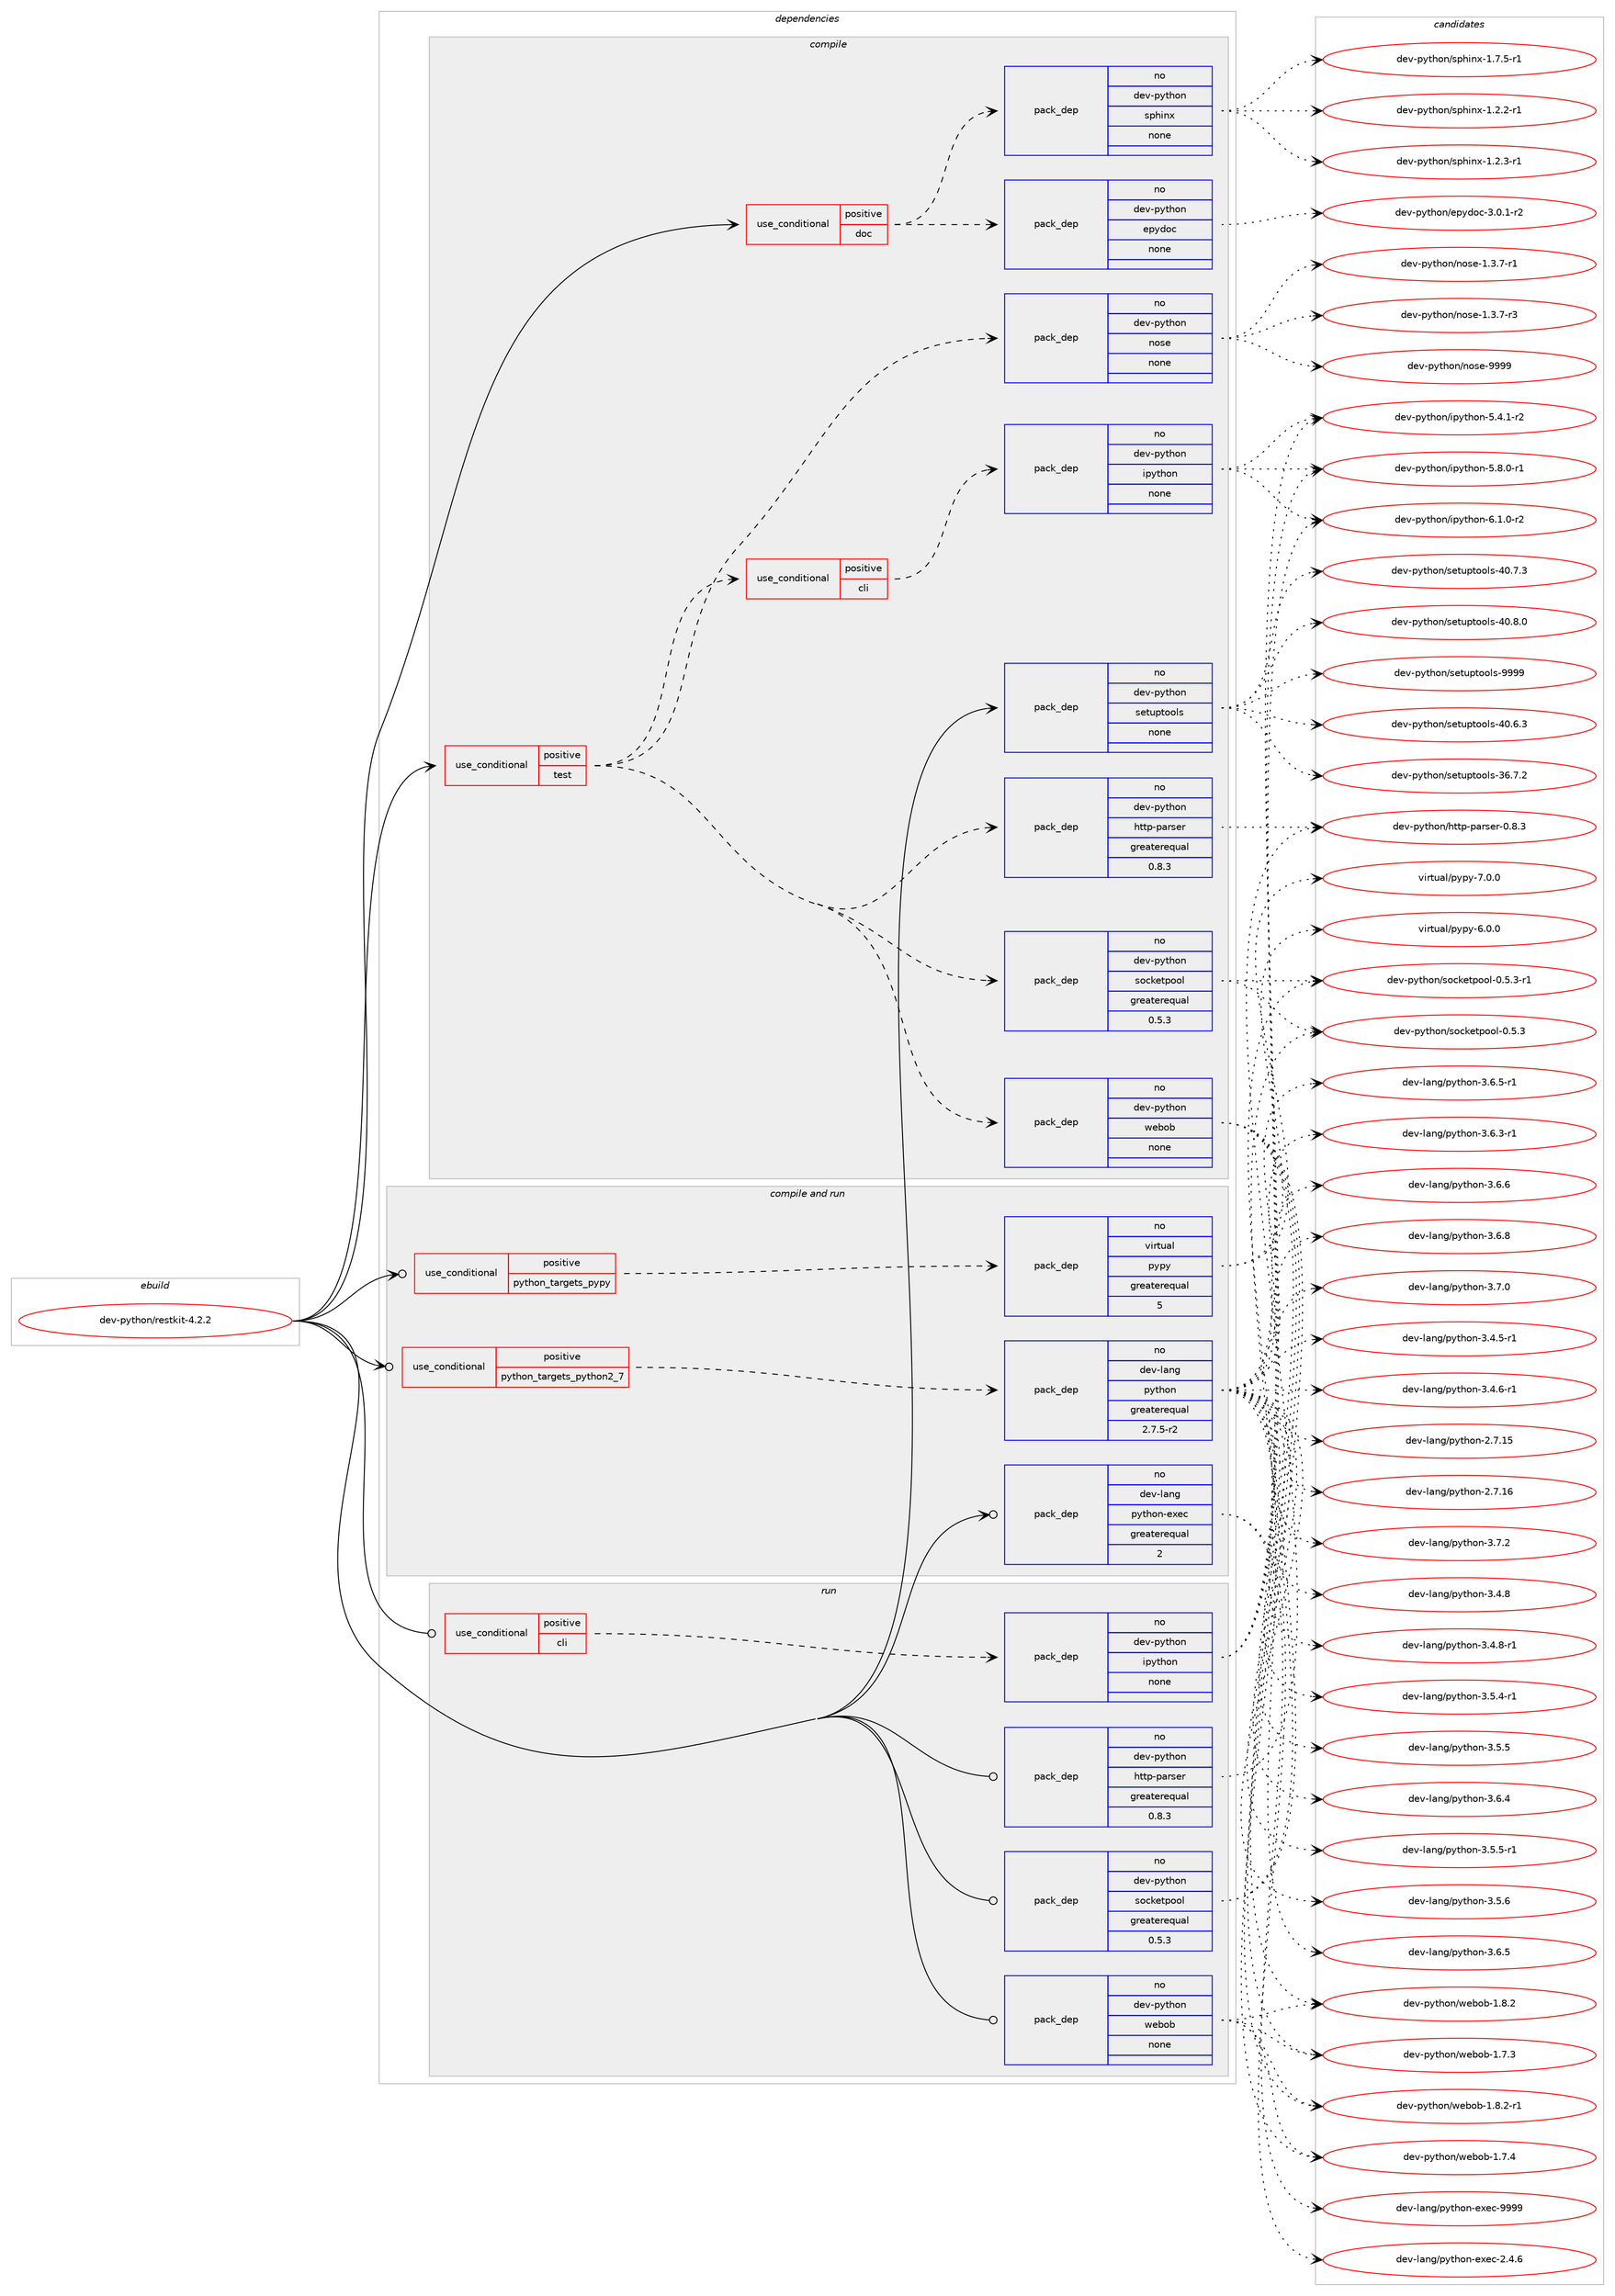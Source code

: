 digraph prolog {

# *************
# Graph options
# *************

newrank=true;
concentrate=true;
compound=true;
graph [rankdir=LR,fontname=Helvetica,fontsize=10,ranksep=1.5];#, ranksep=2.5, nodesep=0.2];
edge  [arrowhead=vee];
node  [fontname=Helvetica,fontsize=10];

# **********
# The ebuild
# **********

subgraph cluster_leftcol {
color=gray;
rank=same;
label=<<i>ebuild</i>>;
id [label="dev-python/restkit-4.2.2", color=red, width=4, href="../dev-python/restkit-4.2.2.svg"];
}

# ****************
# The dependencies
# ****************

subgraph cluster_midcol {
color=gray;
label=<<i>dependencies</i>>;
subgraph cluster_compile {
fillcolor="#eeeeee";
style=filled;
label=<<i>compile</i>>;
subgraph cond383874 {
dependency1439189 [label=<<TABLE BORDER="0" CELLBORDER="1" CELLSPACING="0" CELLPADDING="4"><TR><TD ROWSPAN="3" CELLPADDING="10">use_conditional</TD></TR><TR><TD>positive</TD></TR><TR><TD>doc</TD></TR></TABLE>>, shape=none, color=red];
subgraph pack1031953 {
dependency1439190 [label=<<TABLE BORDER="0" CELLBORDER="1" CELLSPACING="0" CELLPADDING="4" WIDTH="220"><TR><TD ROWSPAN="6" CELLPADDING="30">pack_dep</TD></TR><TR><TD WIDTH="110">no</TD></TR><TR><TD>dev-python</TD></TR><TR><TD>sphinx</TD></TR><TR><TD>none</TD></TR><TR><TD></TD></TR></TABLE>>, shape=none, color=blue];
}
dependency1439189:e -> dependency1439190:w [weight=20,style="dashed",arrowhead="vee"];
subgraph pack1031954 {
dependency1439191 [label=<<TABLE BORDER="0" CELLBORDER="1" CELLSPACING="0" CELLPADDING="4" WIDTH="220"><TR><TD ROWSPAN="6" CELLPADDING="30">pack_dep</TD></TR><TR><TD WIDTH="110">no</TD></TR><TR><TD>dev-python</TD></TR><TR><TD>epydoc</TD></TR><TR><TD>none</TD></TR><TR><TD></TD></TR></TABLE>>, shape=none, color=blue];
}
dependency1439189:e -> dependency1439191:w [weight=20,style="dashed",arrowhead="vee"];
}
id:e -> dependency1439189:w [weight=20,style="solid",arrowhead="vee"];
subgraph cond383875 {
dependency1439192 [label=<<TABLE BORDER="0" CELLBORDER="1" CELLSPACING="0" CELLPADDING="4"><TR><TD ROWSPAN="3" CELLPADDING="10">use_conditional</TD></TR><TR><TD>positive</TD></TR><TR><TD>test</TD></TR></TABLE>>, shape=none, color=red];
subgraph cond383876 {
dependency1439193 [label=<<TABLE BORDER="0" CELLBORDER="1" CELLSPACING="0" CELLPADDING="4"><TR><TD ROWSPAN="3" CELLPADDING="10">use_conditional</TD></TR><TR><TD>positive</TD></TR><TR><TD>cli</TD></TR></TABLE>>, shape=none, color=red];
subgraph pack1031955 {
dependency1439194 [label=<<TABLE BORDER="0" CELLBORDER="1" CELLSPACING="0" CELLPADDING="4" WIDTH="220"><TR><TD ROWSPAN="6" CELLPADDING="30">pack_dep</TD></TR><TR><TD WIDTH="110">no</TD></TR><TR><TD>dev-python</TD></TR><TR><TD>ipython</TD></TR><TR><TD>none</TD></TR><TR><TD></TD></TR></TABLE>>, shape=none, color=blue];
}
dependency1439193:e -> dependency1439194:w [weight=20,style="dashed",arrowhead="vee"];
}
dependency1439192:e -> dependency1439193:w [weight=20,style="dashed",arrowhead="vee"];
subgraph pack1031956 {
dependency1439195 [label=<<TABLE BORDER="0" CELLBORDER="1" CELLSPACING="0" CELLPADDING="4" WIDTH="220"><TR><TD ROWSPAN="6" CELLPADDING="30">pack_dep</TD></TR><TR><TD WIDTH="110">no</TD></TR><TR><TD>dev-python</TD></TR><TR><TD>webob</TD></TR><TR><TD>none</TD></TR><TR><TD></TD></TR></TABLE>>, shape=none, color=blue];
}
dependency1439192:e -> dependency1439195:w [weight=20,style="dashed",arrowhead="vee"];
subgraph pack1031957 {
dependency1439196 [label=<<TABLE BORDER="0" CELLBORDER="1" CELLSPACING="0" CELLPADDING="4" WIDTH="220"><TR><TD ROWSPAN="6" CELLPADDING="30">pack_dep</TD></TR><TR><TD WIDTH="110">no</TD></TR><TR><TD>dev-python</TD></TR><TR><TD>socketpool</TD></TR><TR><TD>greaterequal</TD></TR><TR><TD>0.5.3</TD></TR></TABLE>>, shape=none, color=blue];
}
dependency1439192:e -> dependency1439196:w [weight=20,style="dashed",arrowhead="vee"];
subgraph pack1031958 {
dependency1439197 [label=<<TABLE BORDER="0" CELLBORDER="1" CELLSPACING="0" CELLPADDING="4" WIDTH="220"><TR><TD ROWSPAN="6" CELLPADDING="30">pack_dep</TD></TR><TR><TD WIDTH="110">no</TD></TR><TR><TD>dev-python</TD></TR><TR><TD>http-parser</TD></TR><TR><TD>greaterequal</TD></TR><TR><TD>0.8.3</TD></TR></TABLE>>, shape=none, color=blue];
}
dependency1439192:e -> dependency1439197:w [weight=20,style="dashed",arrowhead="vee"];
subgraph pack1031959 {
dependency1439198 [label=<<TABLE BORDER="0" CELLBORDER="1" CELLSPACING="0" CELLPADDING="4" WIDTH="220"><TR><TD ROWSPAN="6" CELLPADDING="30">pack_dep</TD></TR><TR><TD WIDTH="110">no</TD></TR><TR><TD>dev-python</TD></TR><TR><TD>nose</TD></TR><TR><TD>none</TD></TR><TR><TD></TD></TR></TABLE>>, shape=none, color=blue];
}
dependency1439192:e -> dependency1439198:w [weight=20,style="dashed",arrowhead="vee"];
}
id:e -> dependency1439192:w [weight=20,style="solid",arrowhead="vee"];
subgraph pack1031960 {
dependency1439199 [label=<<TABLE BORDER="0" CELLBORDER="1" CELLSPACING="0" CELLPADDING="4" WIDTH="220"><TR><TD ROWSPAN="6" CELLPADDING="30">pack_dep</TD></TR><TR><TD WIDTH="110">no</TD></TR><TR><TD>dev-python</TD></TR><TR><TD>setuptools</TD></TR><TR><TD>none</TD></TR><TR><TD></TD></TR></TABLE>>, shape=none, color=blue];
}
id:e -> dependency1439199:w [weight=20,style="solid",arrowhead="vee"];
}
subgraph cluster_compileandrun {
fillcolor="#eeeeee";
style=filled;
label=<<i>compile and run</i>>;
subgraph cond383877 {
dependency1439200 [label=<<TABLE BORDER="0" CELLBORDER="1" CELLSPACING="0" CELLPADDING="4"><TR><TD ROWSPAN="3" CELLPADDING="10">use_conditional</TD></TR><TR><TD>positive</TD></TR><TR><TD>python_targets_pypy</TD></TR></TABLE>>, shape=none, color=red];
subgraph pack1031961 {
dependency1439201 [label=<<TABLE BORDER="0" CELLBORDER="1" CELLSPACING="0" CELLPADDING="4" WIDTH="220"><TR><TD ROWSPAN="6" CELLPADDING="30">pack_dep</TD></TR><TR><TD WIDTH="110">no</TD></TR><TR><TD>virtual</TD></TR><TR><TD>pypy</TD></TR><TR><TD>greaterequal</TD></TR><TR><TD>5</TD></TR></TABLE>>, shape=none, color=blue];
}
dependency1439200:e -> dependency1439201:w [weight=20,style="dashed",arrowhead="vee"];
}
id:e -> dependency1439200:w [weight=20,style="solid",arrowhead="odotvee"];
subgraph cond383878 {
dependency1439202 [label=<<TABLE BORDER="0" CELLBORDER="1" CELLSPACING="0" CELLPADDING="4"><TR><TD ROWSPAN="3" CELLPADDING="10">use_conditional</TD></TR><TR><TD>positive</TD></TR><TR><TD>python_targets_python2_7</TD></TR></TABLE>>, shape=none, color=red];
subgraph pack1031962 {
dependency1439203 [label=<<TABLE BORDER="0" CELLBORDER="1" CELLSPACING="0" CELLPADDING="4" WIDTH="220"><TR><TD ROWSPAN="6" CELLPADDING="30">pack_dep</TD></TR><TR><TD WIDTH="110">no</TD></TR><TR><TD>dev-lang</TD></TR><TR><TD>python</TD></TR><TR><TD>greaterequal</TD></TR><TR><TD>2.7.5-r2</TD></TR></TABLE>>, shape=none, color=blue];
}
dependency1439202:e -> dependency1439203:w [weight=20,style="dashed",arrowhead="vee"];
}
id:e -> dependency1439202:w [weight=20,style="solid",arrowhead="odotvee"];
subgraph pack1031963 {
dependency1439204 [label=<<TABLE BORDER="0" CELLBORDER="1" CELLSPACING="0" CELLPADDING="4" WIDTH="220"><TR><TD ROWSPAN="6" CELLPADDING="30">pack_dep</TD></TR><TR><TD WIDTH="110">no</TD></TR><TR><TD>dev-lang</TD></TR><TR><TD>python-exec</TD></TR><TR><TD>greaterequal</TD></TR><TR><TD>2</TD></TR></TABLE>>, shape=none, color=blue];
}
id:e -> dependency1439204:w [weight=20,style="solid",arrowhead="odotvee"];
}
subgraph cluster_run {
fillcolor="#eeeeee";
style=filled;
label=<<i>run</i>>;
subgraph cond383879 {
dependency1439205 [label=<<TABLE BORDER="0" CELLBORDER="1" CELLSPACING="0" CELLPADDING="4"><TR><TD ROWSPAN="3" CELLPADDING="10">use_conditional</TD></TR><TR><TD>positive</TD></TR><TR><TD>cli</TD></TR></TABLE>>, shape=none, color=red];
subgraph pack1031964 {
dependency1439206 [label=<<TABLE BORDER="0" CELLBORDER="1" CELLSPACING="0" CELLPADDING="4" WIDTH="220"><TR><TD ROWSPAN="6" CELLPADDING="30">pack_dep</TD></TR><TR><TD WIDTH="110">no</TD></TR><TR><TD>dev-python</TD></TR><TR><TD>ipython</TD></TR><TR><TD>none</TD></TR><TR><TD></TD></TR></TABLE>>, shape=none, color=blue];
}
dependency1439205:e -> dependency1439206:w [weight=20,style="dashed",arrowhead="vee"];
}
id:e -> dependency1439205:w [weight=20,style="solid",arrowhead="odot"];
subgraph pack1031965 {
dependency1439207 [label=<<TABLE BORDER="0" CELLBORDER="1" CELLSPACING="0" CELLPADDING="4" WIDTH="220"><TR><TD ROWSPAN="6" CELLPADDING="30">pack_dep</TD></TR><TR><TD WIDTH="110">no</TD></TR><TR><TD>dev-python</TD></TR><TR><TD>http-parser</TD></TR><TR><TD>greaterequal</TD></TR><TR><TD>0.8.3</TD></TR></TABLE>>, shape=none, color=blue];
}
id:e -> dependency1439207:w [weight=20,style="solid",arrowhead="odot"];
subgraph pack1031966 {
dependency1439208 [label=<<TABLE BORDER="0" CELLBORDER="1" CELLSPACING="0" CELLPADDING="4" WIDTH="220"><TR><TD ROWSPAN="6" CELLPADDING="30">pack_dep</TD></TR><TR><TD WIDTH="110">no</TD></TR><TR><TD>dev-python</TD></TR><TR><TD>socketpool</TD></TR><TR><TD>greaterequal</TD></TR><TR><TD>0.5.3</TD></TR></TABLE>>, shape=none, color=blue];
}
id:e -> dependency1439208:w [weight=20,style="solid",arrowhead="odot"];
subgraph pack1031967 {
dependency1439209 [label=<<TABLE BORDER="0" CELLBORDER="1" CELLSPACING="0" CELLPADDING="4" WIDTH="220"><TR><TD ROWSPAN="6" CELLPADDING="30">pack_dep</TD></TR><TR><TD WIDTH="110">no</TD></TR><TR><TD>dev-python</TD></TR><TR><TD>webob</TD></TR><TR><TD>none</TD></TR><TR><TD></TD></TR></TABLE>>, shape=none, color=blue];
}
id:e -> dependency1439209:w [weight=20,style="solid",arrowhead="odot"];
}
}

# **************
# The candidates
# **************

subgraph cluster_choices {
rank=same;
color=gray;
label=<<i>candidates</i>>;

subgraph choice1031953 {
color=black;
nodesep=1;
choice10010111845112121116104111110471151121041051101204549465046504511449 [label="dev-python/sphinx-1.2.2-r1", color=red, width=4,href="../dev-python/sphinx-1.2.2-r1.svg"];
choice10010111845112121116104111110471151121041051101204549465046514511449 [label="dev-python/sphinx-1.2.3-r1", color=red, width=4,href="../dev-python/sphinx-1.2.3-r1.svg"];
choice10010111845112121116104111110471151121041051101204549465546534511449 [label="dev-python/sphinx-1.7.5-r1", color=red, width=4,href="../dev-python/sphinx-1.7.5-r1.svg"];
dependency1439190:e -> choice10010111845112121116104111110471151121041051101204549465046504511449:w [style=dotted,weight="100"];
dependency1439190:e -> choice10010111845112121116104111110471151121041051101204549465046514511449:w [style=dotted,weight="100"];
dependency1439190:e -> choice10010111845112121116104111110471151121041051101204549465546534511449:w [style=dotted,weight="100"];
}
subgraph choice1031954 {
color=black;
nodesep=1;
choice1001011184511212111610411111047101112121100111994551464846494511450 [label="dev-python/epydoc-3.0.1-r2", color=red, width=4,href="../dev-python/epydoc-3.0.1-r2.svg"];
dependency1439191:e -> choice1001011184511212111610411111047101112121100111994551464846494511450:w [style=dotted,weight="100"];
}
subgraph choice1031955 {
color=black;
nodesep=1;
choice10010111845112121116104111110471051121211161041111104553465246494511450 [label="dev-python/ipython-5.4.1-r2", color=red, width=4,href="../dev-python/ipython-5.4.1-r2.svg"];
choice10010111845112121116104111110471051121211161041111104553465646484511449 [label="dev-python/ipython-5.8.0-r1", color=red, width=4,href="../dev-python/ipython-5.8.0-r1.svg"];
choice10010111845112121116104111110471051121211161041111104554464946484511450 [label="dev-python/ipython-6.1.0-r2", color=red, width=4,href="../dev-python/ipython-6.1.0-r2.svg"];
dependency1439194:e -> choice10010111845112121116104111110471051121211161041111104553465246494511450:w [style=dotted,weight="100"];
dependency1439194:e -> choice10010111845112121116104111110471051121211161041111104553465646484511449:w [style=dotted,weight="100"];
dependency1439194:e -> choice10010111845112121116104111110471051121211161041111104554464946484511450:w [style=dotted,weight="100"];
}
subgraph choice1031956 {
color=black;
nodesep=1;
choice10010111845112121116104111110471191019811198454946554651 [label="dev-python/webob-1.7.3", color=red, width=4,href="../dev-python/webob-1.7.3.svg"];
choice10010111845112121116104111110471191019811198454946554652 [label="dev-python/webob-1.7.4", color=red, width=4,href="../dev-python/webob-1.7.4.svg"];
choice10010111845112121116104111110471191019811198454946564650 [label="dev-python/webob-1.8.2", color=red, width=4,href="../dev-python/webob-1.8.2.svg"];
choice100101118451121211161041111104711910198111984549465646504511449 [label="dev-python/webob-1.8.2-r1", color=red, width=4,href="../dev-python/webob-1.8.2-r1.svg"];
dependency1439195:e -> choice10010111845112121116104111110471191019811198454946554651:w [style=dotted,weight="100"];
dependency1439195:e -> choice10010111845112121116104111110471191019811198454946554652:w [style=dotted,weight="100"];
dependency1439195:e -> choice10010111845112121116104111110471191019811198454946564650:w [style=dotted,weight="100"];
dependency1439195:e -> choice100101118451121211161041111104711910198111984549465646504511449:w [style=dotted,weight="100"];
}
subgraph choice1031957 {
color=black;
nodesep=1;
choice100101118451121211161041111104711511199107101116112111111108454846534651 [label="dev-python/socketpool-0.5.3", color=red, width=4,href="../dev-python/socketpool-0.5.3.svg"];
choice1001011184511212111610411111047115111991071011161121111111084548465346514511449 [label="dev-python/socketpool-0.5.3-r1", color=red, width=4,href="../dev-python/socketpool-0.5.3-r1.svg"];
dependency1439196:e -> choice100101118451121211161041111104711511199107101116112111111108454846534651:w [style=dotted,weight="100"];
dependency1439196:e -> choice1001011184511212111610411111047115111991071011161121111111084548465346514511449:w [style=dotted,weight="100"];
}
subgraph choice1031958 {
color=black;
nodesep=1;
choice10010111845112121116104111110471041161161124511297114115101114454846564651 [label="dev-python/http-parser-0.8.3", color=red, width=4,href="../dev-python/http-parser-0.8.3.svg"];
dependency1439197:e -> choice10010111845112121116104111110471041161161124511297114115101114454846564651:w [style=dotted,weight="100"];
}
subgraph choice1031959 {
color=black;
nodesep=1;
choice10010111845112121116104111110471101111151014549465146554511449 [label="dev-python/nose-1.3.7-r1", color=red, width=4,href="../dev-python/nose-1.3.7-r1.svg"];
choice10010111845112121116104111110471101111151014549465146554511451 [label="dev-python/nose-1.3.7-r3", color=red, width=4,href="../dev-python/nose-1.3.7-r3.svg"];
choice10010111845112121116104111110471101111151014557575757 [label="dev-python/nose-9999", color=red, width=4,href="../dev-python/nose-9999.svg"];
dependency1439198:e -> choice10010111845112121116104111110471101111151014549465146554511449:w [style=dotted,weight="100"];
dependency1439198:e -> choice10010111845112121116104111110471101111151014549465146554511451:w [style=dotted,weight="100"];
dependency1439198:e -> choice10010111845112121116104111110471101111151014557575757:w [style=dotted,weight="100"];
}
subgraph choice1031960 {
color=black;
nodesep=1;
choice100101118451121211161041111104711510111611711211611111110811545515446554650 [label="dev-python/setuptools-36.7.2", color=red, width=4,href="../dev-python/setuptools-36.7.2.svg"];
choice100101118451121211161041111104711510111611711211611111110811545524846544651 [label="dev-python/setuptools-40.6.3", color=red, width=4,href="../dev-python/setuptools-40.6.3.svg"];
choice100101118451121211161041111104711510111611711211611111110811545524846554651 [label="dev-python/setuptools-40.7.3", color=red, width=4,href="../dev-python/setuptools-40.7.3.svg"];
choice100101118451121211161041111104711510111611711211611111110811545524846564648 [label="dev-python/setuptools-40.8.0", color=red, width=4,href="../dev-python/setuptools-40.8.0.svg"];
choice10010111845112121116104111110471151011161171121161111111081154557575757 [label="dev-python/setuptools-9999", color=red, width=4,href="../dev-python/setuptools-9999.svg"];
dependency1439199:e -> choice100101118451121211161041111104711510111611711211611111110811545515446554650:w [style=dotted,weight="100"];
dependency1439199:e -> choice100101118451121211161041111104711510111611711211611111110811545524846544651:w [style=dotted,weight="100"];
dependency1439199:e -> choice100101118451121211161041111104711510111611711211611111110811545524846554651:w [style=dotted,weight="100"];
dependency1439199:e -> choice100101118451121211161041111104711510111611711211611111110811545524846564648:w [style=dotted,weight="100"];
dependency1439199:e -> choice10010111845112121116104111110471151011161171121161111111081154557575757:w [style=dotted,weight="100"];
}
subgraph choice1031961 {
color=black;
nodesep=1;
choice1181051141161179710847112121112121455446484648 [label="virtual/pypy-6.0.0", color=red, width=4,href="../virtual/pypy-6.0.0.svg"];
choice1181051141161179710847112121112121455546484648 [label="virtual/pypy-7.0.0", color=red, width=4,href="../virtual/pypy-7.0.0.svg"];
dependency1439201:e -> choice1181051141161179710847112121112121455446484648:w [style=dotted,weight="100"];
dependency1439201:e -> choice1181051141161179710847112121112121455546484648:w [style=dotted,weight="100"];
}
subgraph choice1031962 {
color=black;
nodesep=1;
choice10010111845108971101034711212111610411111045504655464953 [label="dev-lang/python-2.7.15", color=red, width=4,href="../dev-lang/python-2.7.15.svg"];
choice10010111845108971101034711212111610411111045504655464954 [label="dev-lang/python-2.7.16", color=red, width=4,href="../dev-lang/python-2.7.16.svg"];
choice1001011184510897110103471121211161041111104551465246534511449 [label="dev-lang/python-3.4.5-r1", color=red, width=4,href="../dev-lang/python-3.4.5-r1.svg"];
choice1001011184510897110103471121211161041111104551465246544511449 [label="dev-lang/python-3.4.6-r1", color=red, width=4,href="../dev-lang/python-3.4.6-r1.svg"];
choice100101118451089711010347112121116104111110455146524656 [label="dev-lang/python-3.4.8", color=red, width=4,href="../dev-lang/python-3.4.8.svg"];
choice1001011184510897110103471121211161041111104551465246564511449 [label="dev-lang/python-3.4.8-r1", color=red, width=4,href="../dev-lang/python-3.4.8-r1.svg"];
choice1001011184510897110103471121211161041111104551465346524511449 [label="dev-lang/python-3.5.4-r1", color=red, width=4,href="../dev-lang/python-3.5.4-r1.svg"];
choice100101118451089711010347112121116104111110455146534653 [label="dev-lang/python-3.5.5", color=red, width=4,href="../dev-lang/python-3.5.5.svg"];
choice1001011184510897110103471121211161041111104551465346534511449 [label="dev-lang/python-3.5.5-r1", color=red, width=4,href="../dev-lang/python-3.5.5-r1.svg"];
choice100101118451089711010347112121116104111110455146534654 [label="dev-lang/python-3.5.6", color=red, width=4,href="../dev-lang/python-3.5.6.svg"];
choice1001011184510897110103471121211161041111104551465446514511449 [label="dev-lang/python-3.6.3-r1", color=red, width=4,href="../dev-lang/python-3.6.3-r1.svg"];
choice100101118451089711010347112121116104111110455146544652 [label="dev-lang/python-3.6.4", color=red, width=4,href="../dev-lang/python-3.6.4.svg"];
choice100101118451089711010347112121116104111110455146544653 [label="dev-lang/python-3.6.5", color=red, width=4,href="../dev-lang/python-3.6.5.svg"];
choice1001011184510897110103471121211161041111104551465446534511449 [label="dev-lang/python-3.6.5-r1", color=red, width=4,href="../dev-lang/python-3.6.5-r1.svg"];
choice100101118451089711010347112121116104111110455146544654 [label="dev-lang/python-3.6.6", color=red, width=4,href="../dev-lang/python-3.6.6.svg"];
choice100101118451089711010347112121116104111110455146544656 [label="dev-lang/python-3.6.8", color=red, width=4,href="../dev-lang/python-3.6.8.svg"];
choice100101118451089711010347112121116104111110455146554648 [label="dev-lang/python-3.7.0", color=red, width=4,href="../dev-lang/python-3.7.0.svg"];
choice100101118451089711010347112121116104111110455146554650 [label="dev-lang/python-3.7.2", color=red, width=4,href="../dev-lang/python-3.7.2.svg"];
dependency1439203:e -> choice10010111845108971101034711212111610411111045504655464953:w [style=dotted,weight="100"];
dependency1439203:e -> choice10010111845108971101034711212111610411111045504655464954:w [style=dotted,weight="100"];
dependency1439203:e -> choice1001011184510897110103471121211161041111104551465246534511449:w [style=dotted,weight="100"];
dependency1439203:e -> choice1001011184510897110103471121211161041111104551465246544511449:w [style=dotted,weight="100"];
dependency1439203:e -> choice100101118451089711010347112121116104111110455146524656:w [style=dotted,weight="100"];
dependency1439203:e -> choice1001011184510897110103471121211161041111104551465246564511449:w [style=dotted,weight="100"];
dependency1439203:e -> choice1001011184510897110103471121211161041111104551465346524511449:w [style=dotted,weight="100"];
dependency1439203:e -> choice100101118451089711010347112121116104111110455146534653:w [style=dotted,weight="100"];
dependency1439203:e -> choice1001011184510897110103471121211161041111104551465346534511449:w [style=dotted,weight="100"];
dependency1439203:e -> choice100101118451089711010347112121116104111110455146534654:w [style=dotted,weight="100"];
dependency1439203:e -> choice1001011184510897110103471121211161041111104551465446514511449:w [style=dotted,weight="100"];
dependency1439203:e -> choice100101118451089711010347112121116104111110455146544652:w [style=dotted,weight="100"];
dependency1439203:e -> choice100101118451089711010347112121116104111110455146544653:w [style=dotted,weight="100"];
dependency1439203:e -> choice1001011184510897110103471121211161041111104551465446534511449:w [style=dotted,weight="100"];
dependency1439203:e -> choice100101118451089711010347112121116104111110455146544654:w [style=dotted,weight="100"];
dependency1439203:e -> choice100101118451089711010347112121116104111110455146544656:w [style=dotted,weight="100"];
dependency1439203:e -> choice100101118451089711010347112121116104111110455146554648:w [style=dotted,weight="100"];
dependency1439203:e -> choice100101118451089711010347112121116104111110455146554650:w [style=dotted,weight="100"];
}
subgraph choice1031963 {
color=black;
nodesep=1;
choice1001011184510897110103471121211161041111104510112010199455046524654 [label="dev-lang/python-exec-2.4.6", color=red, width=4,href="../dev-lang/python-exec-2.4.6.svg"];
choice10010111845108971101034711212111610411111045101120101994557575757 [label="dev-lang/python-exec-9999", color=red, width=4,href="../dev-lang/python-exec-9999.svg"];
dependency1439204:e -> choice1001011184510897110103471121211161041111104510112010199455046524654:w [style=dotted,weight="100"];
dependency1439204:e -> choice10010111845108971101034711212111610411111045101120101994557575757:w [style=dotted,weight="100"];
}
subgraph choice1031964 {
color=black;
nodesep=1;
choice10010111845112121116104111110471051121211161041111104553465246494511450 [label="dev-python/ipython-5.4.1-r2", color=red, width=4,href="../dev-python/ipython-5.4.1-r2.svg"];
choice10010111845112121116104111110471051121211161041111104553465646484511449 [label="dev-python/ipython-5.8.0-r1", color=red, width=4,href="../dev-python/ipython-5.8.0-r1.svg"];
choice10010111845112121116104111110471051121211161041111104554464946484511450 [label="dev-python/ipython-6.1.0-r2", color=red, width=4,href="../dev-python/ipython-6.1.0-r2.svg"];
dependency1439206:e -> choice10010111845112121116104111110471051121211161041111104553465246494511450:w [style=dotted,weight="100"];
dependency1439206:e -> choice10010111845112121116104111110471051121211161041111104553465646484511449:w [style=dotted,weight="100"];
dependency1439206:e -> choice10010111845112121116104111110471051121211161041111104554464946484511450:w [style=dotted,weight="100"];
}
subgraph choice1031965 {
color=black;
nodesep=1;
choice10010111845112121116104111110471041161161124511297114115101114454846564651 [label="dev-python/http-parser-0.8.3", color=red, width=4,href="../dev-python/http-parser-0.8.3.svg"];
dependency1439207:e -> choice10010111845112121116104111110471041161161124511297114115101114454846564651:w [style=dotted,weight="100"];
}
subgraph choice1031966 {
color=black;
nodesep=1;
choice100101118451121211161041111104711511199107101116112111111108454846534651 [label="dev-python/socketpool-0.5.3", color=red, width=4,href="../dev-python/socketpool-0.5.3.svg"];
choice1001011184511212111610411111047115111991071011161121111111084548465346514511449 [label="dev-python/socketpool-0.5.3-r1", color=red, width=4,href="../dev-python/socketpool-0.5.3-r1.svg"];
dependency1439208:e -> choice100101118451121211161041111104711511199107101116112111111108454846534651:w [style=dotted,weight="100"];
dependency1439208:e -> choice1001011184511212111610411111047115111991071011161121111111084548465346514511449:w [style=dotted,weight="100"];
}
subgraph choice1031967 {
color=black;
nodesep=1;
choice10010111845112121116104111110471191019811198454946554651 [label="dev-python/webob-1.7.3", color=red, width=4,href="../dev-python/webob-1.7.3.svg"];
choice10010111845112121116104111110471191019811198454946554652 [label="dev-python/webob-1.7.4", color=red, width=4,href="../dev-python/webob-1.7.4.svg"];
choice10010111845112121116104111110471191019811198454946564650 [label="dev-python/webob-1.8.2", color=red, width=4,href="../dev-python/webob-1.8.2.svg"];
choice100101118451121211161041111104711910198111984549465646504511449 [label="dev-python/webob-1.8.2-r1", color=red, width=4,href="../dev-python/webob-1.8.2-r1.svg"];
dependency1439209:e -> choice10010111845112121116104111110471191019811198454946554651:w [style=dotted,weight="100"];
dependency1439209:e -> choice10010111845112121116104111110471191019811198454946554652:w [style=dotted,weight="100"];
dependency1439209:e -> choice10010111845112121116104111110471191019811198454946564650:w [style=dotted,weight="100"];
dependency1439209:e -> choice100101118451121211161041111104711910198111984549465646504511449:w [style=dotted,weight="100"];
}
}

}
